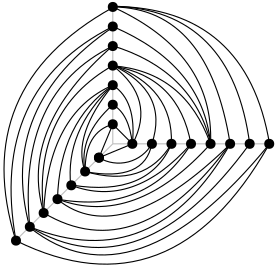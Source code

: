 <?xml version="1.0"?>
<!DOCTYPE ipe SYSTEM "ipe.dtd">
<ipe version="70218" creator="Ipe 7.2.21">
<info created="D:20180103144121" modified="D:20210104073747"/>
<ipestyle name="brew">
<color name="aliceblue" value="0.941 0.973 1"/>
<color name="brew1" value="0.552 0.827 0.78"/>
<color name="brew2" value="1 1 0.701"/>
<color name="brew3" value="0.745 0.729 0.854"/>
<color name="brew4" value="0.984 0.501 0.447"/>
<color name="brew5" value="0.501 0.694 0.827"/>
<color name="brew6" value="0.992 0.705 0.384"/>
<color name="brew7" value="0.701 0.87 0.411"/>
<color name="brew8" value="0.988 0.803 0.898"/>
</ipestyle>
<ipestyle name="basic">
<symbol name="arrow/arc(spx)">
<path stroke="sym-stroke" fill="sym-stroke" pen="sym-pen">
0 0 m
-1 0.333 l
-1 -0.333 l
h
</path>
</symbol>
<symbol name="arrow/farc(spx)">
<path stroke="sym-stroke" fill="white" pen="sym-pen">
0 0 m
-1 0.333 l
-1 -0.333 l
h
</path>
</symbol>
<symbol name="arrow/ptarc(spx)">
<path stroke="sym-stroke" fill="sym-stroke" pen="sym-pen">
0 0 m
-1 0.333 l
-0.8 0 l
-1 -0.333 l
h
</path>
</symbol>
<symbol name="arrow/fptarc(spx)">
<path stroke="sym-stroke" fill="white" pen="sym-pen">
0 0 m
-1 0.333 l
-0.8 0 l
-1 -0.333 l
h
</path>
</symbol>
<symbol name="mark/circle(sx)" transformations="translations">
<path fill="sym-stroke">
0.6 0 0 0.6 0 0 e
0.4 0 0 0.4 0 0 e
</path>
</symbol>
<symbol name="mark/disk(sx)" transformations="translations">
<path fill="sym-stroke">
0.6 0 0 0.6 0 0 e
</path>
</symbol>
<symbol name="mark/fdisk(sfx)" transformations="translations">
<group>
<path fill="sym-fill">
0.5 0 0 0.5 0 0 e
</path>
<path fill="sym-stroke" fillrule="eofill">
0.6 0 0 0.6 0 0 e
0.4 0 0 0.4 0 0 e
</path>
</group>
</symbol>
<symbol name="mark/box(sx)" transformations="translations">
<path fill="sym-stroke" fillrule="eofill">
-0.6 -0.6 m
0.6 -0.6 l
0.6 0.6 l
-0.6 0.6 l
h
-0.4 -0.4 m
0.4 -0.4 l
0.4 0.4 l
-0.4 0.4 l
h
</path>
</symbol>
<symbol name="mark/square(sx)" transformations="translations">
<path fill="sym-stroke">
-0.6 -0.6 m
0.6 -0.6 l
0.6 0.6 l
-0.6 0.6 l
h
</path>
</symbol>
<symbol name="mark/fsquare(sfx)" transformations="translations">
<group>
<path fill="sym-fill">
-0.5 -0.5 m
0.5 -0.5 l
0.5 0.5 l
-0.5 0.5 l
h
</path>
<path fill="sym-stroke" fillrule="eofill">
-0.6 -0.6 m
0.6 -0.6 l
0.6 0.6 l
-0.6 0.6 l
h
-0.4 -0.4 m
0.4 -0.4 l
0.4 0.4 l
-0.4 0.4 l
h
</path>
</group>
</symbol>
<symbol name="mark/cross(sx)" transformations="translations">
<group>
<path fill="sym-stroke">
-0.43 -0.57 m
0.57 0.43 l
0.43 0.57 l
-0.57 -0.43 l
h
</path>
<path fill="sym-stroke">
-0.43 0.57 m
0.57 -0.43 l
0.43 -0.57 l
-0.57 0.43 l
h
</path>
</group>
</symbol>
<symbol name="arrow/fnormal(spx)">
<path stroke="sym-stroke" fill="white" pen="sym-pen">
0 0 m
-1 0.333 l
-1 -0.333 l
h
</path>
</symbol>
<symbol name="arrow/pointed(spx)">
<path stroke="sym-stroke" fill="sym-stroke" pen="sym-pen">
0 0 m
-1 0.333 l
-0.8 0 l
-1 -0.333 l
h
</path>
</symbol>
<symbol name="arrow/fpointed(spx)">
<path stroke="sym-stroke" fill="white" pen="sym-pen">
0 0 m
-1 0.333 l
-0.8 0 l
-1 -0.333 l
h
</path>
</symbol>
<symbol name="arrow/linear(spx)">
<path stroke="sym-stroke" pen="sym-pen">
-1 0.333 m
0 0 l
-1 -0.333 l
</path>
</symbol>
<symbol name="arrow/fdouble(spx)">
<path stroke="sym-stroke" fill="white" pen="sym-pen">
0 0 m
-1 0.333 l
-1 -0.333 l
h
-1 0 m
-2 0.333 l
-2 -0.333 l
h
</path>
</symbol>
<symbol name="arrow/double(spx)">
<path stroke="sym-stroke" fill="sym-stroke" pen="sym-pen">
0 0 m
-1 0.333 l
-1 -0.333 l
h
-1 0 m
-2 0.333 l
-2 -0.333 l
h
</path>
</symbol>
<pen name="heavier" value="0.8"/>
<pen name="fat" value="1.2"/>
<pen name="ultrafat" value="2"/>
<symbolsize name="large" value="5"/>
<symbolsize name="small" value="2"/>
<symbolsize name="tiny" value="1.1"/>
<arrowsize name="large" value="10"/>
<arrowsize name="small" value="5"/>
<arrowsize name="tiny" value="3"/>
<color name="red" value="1 0 0"/>
<color name="blue" value="0 0 1"/>
<color name="green" value="0 1 0"/>
<color name="yellow" value="1 1 0"/>
<color name="orange" value="1 0.647 0"/>
<color name="gold" value="1 0.843 0"/>
<color name="purple" value="0.627 0.125 0.941"/>
<color name="gray" value="0.745"/>
<color name="brown" value="0.647 0.165 0.165"/>
<color name="navy" value="0 0 0.502"/>
<color name="pink" value="1 0.753 0.796"/>
<color name="seagreen" value="0.18 0.545 0.341"/>
<color name="turquoise" value="0.251 0.878 0.816"/>
<color name="violet" value="0.933 0.51 0.933"/>
<color name="darkblue" value="0 0 0.545"/>
<color name="darkcyan" value="0 0.545 0.545"/>
<color name="darkgray" value="0.663"/>
<color name="darkgreen" value="0 0.392 0"/>
<color name="darkmagenta" value="0.545 0 0.545"/>
<color name="darkorange" value="1 0.549 0"/>
<color name="darkred" value="0.545 0 0"/>
<color name="lightblue" value="0.678 0.847 0.902"/>
<color name="lightcyan" value="0.878 1 1"/>
<color name="lightgray" value="0.827"/>
<color name="lightgreen" value="0.565 0.933 0.565"/>
<color name="lightyellow" value="1 1 0.878"/>
<dashstyle name="dotted" value="[1 3] 0"/>
<dashstyle name="dashed" value="[4] 0"/>
<dashstyle name="dash dotted" value="[4 2 1 2] 0"/>
<dashstyle name="dash dot dotted" value="[4 2 1 2 1 2] 0"/>
<textsize name="large" value="\large"/>
<textsize name="small" value="\small"/>
<textsize name="tiny" value="\tiny"/>
<textsize name="Large" value="\Large"/>
<textsize name="LARGE" value="\LARGE"/>
<textsize name="huge" value="\huge"/>
<textsize name="Huge" value="\Huge"/>
<textsize name="footnote" value="\footnotesize"/>
<textstyle name="center" begin="\begin{center}" end="\end{center}"/>
<textstyle name="itemize" begin="\begin{itemize}" end="\end{itemize}"/>
<textstyle name="item" begin="\begin{itemize}\item{}" end="\end{itemize}"/>
<gridsize name="4 pts" value="4"/>
<gridsize name="8 pts (~3 mm)" value="8"/>
<gridsize name="16 pts (~6 mm)" value="16"/>
<gridsize name="32 pts (~12 mm)" value="32"/>
<gridsize name="10 pts (~3.5 mm)" value="10"/>
<gridsize name="20 pts (~7 mm)" value="20"/>
<gridsize name="14 pts (~5 mm)" value="14"/>
<gridsize name="28 pts (~10 mm)" value="28"/>
<gridsize name="56 pts (~20 mm)" value="56"/>
<anglesize name="90 deg" value="90"/>
<anglesize name="60 deg" value="60"/>
<anglesize name="45 deg" value="45"/>
<anglesize name="30 deg" value="30"/>
<anglesize name="22.5 deg" value="22.5"/>
<opacity name="10%" value="0.1"/>
<opacity name="30%" value="0.3"/>
<opacity name="50%" value="0.5"/>
<opacity name="75%" value="0.75"/>
<tiling name="falling" angle="-60" step="4" width="1"/>
<tiling name="rising" angle="30" step="4" width="1"/>
</ipestyle>
<page>
<layer name="g-p"/>
<layer name="labels"/>
<layer name="path-vertex"/>
<layer name="path"/>
<layer name="path-highlight"/>
<layer name="2-layer-edges"/>
<layer name="2-layer-highlight"/>
<layer name="incident-to-path"/>
<view layers="g-p labels path-vertex path 2-layer-edges incident-to-path" active="2-layer-edges"/>
<view layers="g-p path-vertex path-highlight 2-layer-edges incident-to-path" active="2-layer-highlight"/>
<view layers="g-p path-vertex path-highlight 2-layer-highlight incident-to-path" active="2-layer-edges"/>
<view layers="g-p" active="incident-to-path"/>
<view layers="g-p labels path-vertex path path-highlight 2-layer-edges 2-layer-highlight incident-to-path" active="labels"/>
<path layer="2-layer-highlight" matrix="0.55 0 0 0.55 113.987 271.209" stroke="brew1" pen="ultrafat">
240.354 662.256 m
278.024 644.873
266.491 610.523 c
</path>
<path matrix="0.55 0 0 0.55 113.987 271.209" stroke="brew1" pen="ultrafat">
304.891 610.523 m
287.988 658.085
240.761 661.691 c
</path>
<path matrix="0.55 0 0 0.55 113.987 271.209" stroke="brew1" pen="ultrafat">
241.56 661.389 m
284.145 654.367
292.091 610.523 c
</path>
<path matrix="0.55 0 0 0.55 113.987 271.209" stroke="brew1" pen="ultrafat">
240.974 662.133 m
280.726 647.327
279.291 610.523 c
</path>
<path layer="g-p" matrix="0 0.44 0.44 0 -6.96324 494.357" stroke="gray">
256 704 m
256 576 l
</path>
<path matrix="0.55 0 0 0.55 113.987 271.209" stroke="gray">
240.891 610.523 m
240.89 700.398 l
</path>
<path matrix="0.55 0 0 0.55 113.987 271.209" stroke="gray">
177.281 547.143 m
240.889 610.519 l
</path>
<use matrix="0 0.44 0.44 0 -63.2832 494.357" name="mark/disk(sx)" pos="288 704" size="normal" stroke="black"/>
<use matrix="0 0.44 0.44 0 -63.2832 494.357" name="mark/disk(sx)" pos="352 704" size="normal" stroke="black"/>
<use matrix="0.311127 -0.311127 -0.311127 -0.311127 385.86 905.678" name="mark/disk(sx)" pos="256 736" size="normal" stroke="black"/>
<use matrix="0 0.44 0.44 0 -63.2832 494.357" name="mark/disk(sx)" pos="304 704" size="normal" stroke="black"/>
<use matrix="0.311127 -0.311127 -0.311127 -0.311127 385.86 905.678" name="mark/disk(sx)" pos="256 768" size="normal" stroke="black"/>
<use matrix="0.311127 -0.311127 -0.311127 -0.311127 385.86 905.678" name="mark/disk(sx)" pos="256 752" size="normal" stroke="black"/>
<path layer="incident-to-path" matrix="0 0.44 0.44 0 -63.2832 494.357" stroke="black">
199.432 647.428 m
280.885 650.957
304 704 c
</path>
<path layer="g-p" matrix="0.55 0 0 0.55 113.987 271.209" stroke="black">
240.891 623.323 m
222.581 618.233
222.786 592.421 c
</path>
<path layer="2-layer-highlight" matrix="0 0.44 0.44 0 -63.2832 494.357" stroke="brew1" pen="ultrafat">
256 720 m
244.687 692.682 l
</path>
<path layer="g-p" matrix="0.55 0 0 0.55 113.987 271.209" stroke="black">
330.491 610.523 m
258.929 512.337
186.582 556.217 c
</path>
<path layer="incident-to-path" matrix="0.55 0 0 0.55 113.987 271.209" stroke="black">
343.161 610.094 m
254.522 501.666
186.508 555.801 c
</path>
<path matrix="0.55 0 0 0.55 113.987 271.209" stroke="black">
317.787 610.354 m
246.249 540.463
204.717 574.122 c
</path>
<path layer="g-p" matrix="0.55 0 0 0.55 113.987 271.209" stroke="black">
304.891 610.523 m
255.237 555.427
205.024 574.239 c
</path>
<path matrix="0.55 0 0 0.55 113.987 271.209" stroke="black">
213.735 583.37 m
254.319 567.91
292.091 610.523 c
</path>
<path matrix="0.55 0 0 0.55 113.987 271.209" stroke="black">
222.786 592.421 m
261.687 581.115
279.291 610.523 c
</path>
<path matrix="0.55 0 0 0.55 113.987 271.209" stroke="black">
222.851 592.306 m
261.78 585.199
266.462 610.671 c
</path>
<path layer="incident-to-path" matrix="0.55 0 0 0.55 113.987 271.209" stroke="black">
304.891 610.523 m
307.284 669.801
240.891 700.123 c
</path>
<path layer="g-p" matrix="0.55 0 0 0.55 113.987 271.209" stroke="black">
304.891 610.523 m
299.669 662.224
240.891 687.323 c
</path>
<path matrix="0.55 0 0 0.55 113.987 271.209" stroke="black">
240.891 674.523 m
177.899 643.644
186.582 556.217 c
</path>
<path layer="incident-to-path" matrix="0.55 0 0 0.55 113.987 271.209" stroke="black">
177.531 547.166 m
159.668 646.171
240.891 687.323 c
</path>
<path layer="g-p" matrix="0.55 0 0 0.55 113.987 271.209" stroke="black">
240.891 636.123 m
218.095 615.82
222.786 592.421 c
</path>
<path matrix="0.55 0 0 0.55 113.987 271.209" stroke="black">
240.808 648.954 m
209.483 618.911
213.39 583.098 c
</path>
<path matrix="0 0.44 0.44 0 -63.2832 494.357" stroke="black">
210.745 658.741 m
273.845 660.512
304 704 c
</path>
<path layer="2-layer-highlight" matrix="0.55 0 0 0.55 113.987 271.209" stroke="brew1" pen="ultrafat">
317.691 610.523 m
267.637 523.584
186.582 556.217 c
</path>
<path matrix="0.44 0 0 0.44 142.248 338.107" stroke="brew1" pen="ultrafat">
180.311 554.547 m
159.347 623.63
236.883 691.115 c
</path>
<path layer="incident-to-path" matrix="0 0.44 0.44 0 -63.2832 494.357" stroke="black">
256 720 m
280.633 717.336
288 704 c
</path>
<path matrix="0.55 0 0 0.55 113.987 271.209" stroke="black">
253.691 610.523 m
256.657 638.706
240.891 648.923 c
</path>
<path matrix="0.55 0 0 0.55 113.987 271.209" stroke="black">
253.691 610.523 m
240.891 623.323 l
240.891 623.323 l
</path>
<path layer="g-p" matrix="0.55 0 0 0.55 113.987 271.209" stroke="black">
240.891 623.323 m
231.837 601.473 l
</path>
<path matrix="0.55 0 0 0.55 113.987 271.209" stroke="black">
231.837 601.472 m
25.0348 0 0 25.0348 244.743 622.924 266.491 610.523 a
</path>
<use matrix="0.311127 -0.311127 -0.311127 -0.311127 385.86 905.678" name="mark/disk(sx)" pos="256 720" size="normal" stroke="black"/>
<use matrix="0.55 0 0 0.55 113.987 271.209" name="mark/disk(sx)" pos="240.891 623.323" size="normal" stroke="black"/>
<use matrix="0.55 0 0 0.55 113.987 271.209" name="mark/disk(sx)" pos="231.837 601.472" size="normal" stroke="black"/>
<use matrix="0.55 0 0 0.55 113.987 271.209" name="mark/disk(sx)" pos="266.491 610.523" size="normal" stroke="black"/>
<use matrix="0 0.44 0.44 0 -63.2832 494.357" name="mark/disk(sx)" pos="256 768" size="normal" stroke="black"/>
<use matrix="0 0.44 0.44 0 -63.2832 494.357" name="mark/disk(sx)" pos="256 752" size="normal" stroke="black"/>
<use matrix="0 0.44 0.44 0 -63.2832 494.357" name="mark/disk(sx)" pos="256 784" size="normal" stroke="black"/>
<path matrix="0.55 0 0 0.55 113.987 271.209" stroke="black">
240.917 648.845 m
214.35 616.294
222.584 592.976 c
</path>
<path matrix="0.55 0 0 0.55 113.987 271.209" stroke="black">
214.305 583.487 m
264.046 575.501
279.242 610.244 c
</path>
<path matrix="0.55 0 0 0.55 113.987 271.209" stroke="black">
292.001 610.225 m
262.989 564.011
204.544 574.312 c
</path>
<path matrix="0.55 0 0 0.55 113.987 271.209" stroke="black">
305.11 610.407 m
293.624 658.619
240.346 674.842 c
</path>
<use matrix="0 0.44 0.44 0 -63.2832 494.357" name="mark/disk(sx)" pos="336 704" size="normal" stroke="black"/>
<path matrix="0.55 0 0 0.55 113.987 271.209" stroke="black">
186.479 556.083 m
165.048 635.066
241.038 686.947 c
</path>
<use matrix="0.311127 -0.311127 -0.311127 -0.311127 385.86 905.678" name="mark/disk(sx)" pos="256 800" size="normal" stroke="black"/>
<path layer="2-layer-edges" matrix="0.55 0 0 0.55 113.956 271.166" stroke="black">
240.354 662.256 m
278.024 644.873
266.491 610.523 c
</path>
<path matrix="0.55 0 0 0.55 113.956 271.166" stroke="black">
304.891 610.523 m
287.988 658.085
240.761 661.691 c
</path>
<path matrix="0.55 0 0 0.55 113.956 271.166" stroke="black">
241.56 661.389 m
284.145 654.367
292.091 610.523 c
</path>
<path matrix="0.55 0 0 0.55 113.956 271.166" stroke="black">
240.974 662.133 m
280.726 647.327
279.291 610.523 c
</path>
<path matrix="0 0.44 0.44 0 -63.337 494.335" stroke="black">
256 720 m
244.687 692.682 l
</path>
<path matrix="0.44 0 0 0.44 142.287 338.225" stroke="black">
180.311 554.547 m
159.347 623.63
236.883 691.115 c
</path>
<path matrix="0.55 0 0 0.55 114.032 271.176" stroke="black">
317.691 610.523 m
267.637 523.584
186.582 556.217 c
</path>
<path layer="2-layer-highlight" matrix="0.55 0 0 0.55 113.987 271.209" stroke="brew1" pen="ultrafat">
343.589 610.361 m
327.643 700.659
241.074 700.302 c
</path>
<path matrix="0.55 0 0 0.55 113.987 271.209" stroke="brew1" pen="ultrafat">
330.577 609.41 m
319.075 698.469
240.529 700.276 c
</path>
<group layer="path-highlight" matrix="0.55 0 0 0.55 113.987 271.209">
<path stroke="brew4" pen="ultrafat">
317.691 610.579 m
305.288 697.943
240.869 700.131 c
</path>
<path stroke="brew4" pen="ultrafat">
177.568 546.905 m
280.408 496.782
343.291 610.579 c
</path>
<path matrix="1 0 0 1 0 0.056072" stroke="brew4" pen="ultrafat">
253.691 610.523 m
271.755 640.941
240.891 661.723
240.891 661.723 c
</path>
<path stroke="brew4" pen="ultrafat">
240.891 661.779 m
189.094 631.433
195.633 565.325 c
</path>
<path matrix="0 0.8 0.8 0 -322.309 405.779" stroke="brew4" pen="ultrafat">
199.432 647.428 m
153.329 724.98
256 800 c
</path>
<path stroke="brew4" pen="ultrafat">
240.945 700.071 m
145.974 647.228
177.768 547.355 c
</path>
</group>
<use layer="path-vertex" matrix="0.311127 -0.311127 -0.311127 -0.311127 385.86 905.678" name="mark/disk(sx)" pos="256 816" size="normal" stroke="black"/>
<use matrix="0 0.44 0.44 0 -63.2832 494.357" name="mark/disk(sx)" pos="368 704" size="normal" stroke="black"/>
<use matrix="0 0.44 0.44 0 -63.2832 494.357" name="mark/disk(sx)" pos="320 704" size="normal" stroke="black"/>
<use matrix="0.311127 -0.311127 -0.311127 -0.311127 385.86 905.678" name="mark/disk(sx)" pos="256 784" size="normal" stroke="black"/>
<use matrix="0 0.44 0.44 0 -63.2832 494.357" name="mark/disk(sx)" pos="256 720" size="normal" stroke="black"/>
<use matrix="0 0.44 0.44 0 -63.2832 494.357" name="mark/disk(sx)" pos="256 832" size="normal" stroke="black"/>
<use matrix="0 0.44 0.44 0 -63.2832 494.357" name="mark/disk(sx)" pos="256 800" size="normal" stroke="black"/>
<group layer="path" matrix="0.55 0 0 0.55 113.987 271.209">
<path matrix="0 0.8 0.8 0 -322.309 405.779" stroke="black">
320 704 m
282.468 638.243
199.432 647.428 c
</path>
<path matrix="0 0.8 0.8 0 -322.309 405.779" stroke="black">
199.432 647.428 m
153.329 724.98
256 800 c
</path>
<path stroke="black">
240.703 699.654 m
146.249 647.001
177.445 547.143 c
</path>
<path stroke="black">
240.941 661.622 m
269.23 639.8
253.888 610.528 c
</path>
<path stroke="black">
177.78 546.997 m
278.957 497.266
343.019 609.82 c
</path>
<path stroke="black">
317.691 610.579 m
303.509 699.171
241.393 700.132 c
</path>
</group>
<path layer="2-layer-highlight" matrix="0.55 0 0 0.55 114.126 271.161" stroke="brew1" pen="ultrafat">
330.577 609.41 m
319.075 698.469
240.529 700.276 c
</path>
<path layer="2-layer-edges" matrix="0.55 0 0 0.55 113.999 271.387" stroke="black">
330.577 609.41 m
319.075 698.469
240.529 700.276 c
</path>
<path matrix="0.55 0 0 0.55 113.987 271.209" stroke="black">
343.513 610.33 m
328.627 699.63
241.254 700.52 c
</path>
<use layer="g-p" matrix="0 0.44 0.44 0 -63.2832 494.357" name="mark/disk(sx)" pos="256 816" size="normal" stroke="black"/>
</page>
</ipe>
